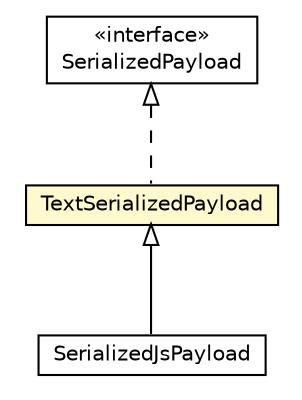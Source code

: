 #!/usr/local/bin/dot
#
# Class diagram 
# Generated by UMLGraph version R5_6-24-gf6e263 (http://www.umlgraph.org/)
#

digraph G {
	edge [fontname="Helvetica",fontsize=10,labelfontname="Helvetica",labelfontsize=10];
	node [fontname="Helvetica",fontsize=10,shape=plaintext];
	nodesep=0.25;
	ranksep=0.5;
	// io.reinert.requestor.core.payload.TextSerializedPayload
	c84287 [label=<<table title="io.reinert.requestor.core.payload.TextSerializedPayload" border="0" cellborder="1" cellspacing="0" cellpadding="2" port="p" bgcolor="lemonChiffon" href="./TextSerializedPayload.html">
		<tr><td><table border="0" cellspacing="0" cellpadding="1">
<tr><td align="center" balign="center"> TextSerializedPayload </td></tr>
		</table></td></tr>
		</table>>, URL="./TextSerializedPayload.html", fontname="Helvetica", fontcolor="black", fontsize=10.0];
	// io.reinert.requestor.core.payload.SerializedPayload
	c84288 [label=<<table title="io.reinert.requestor.core.payload.SerializedPayload" border="0" cellborder="1" cellspacing="0" cellpadding="2" port="p" href="./SerializedPayload.html">
		<tr><td><table border="0" cellspacing="0" cellpadding="1">
<tr><td align="center" balign="center"> &#171;interface&#187; </td></tr>
<tr><td align="center" balign="center"> SerializedPayload </td></tr>
		</table></td></tr>
		</table>>, URL="./SerializedPayload.html", fontname="Helvetica", fontcolor="black", fontsize=10.0];
	// io.reinert.requestor.gwt.payload.SerializedJsPayload
	c84360 [label=<<table title="io.reinert.requestor.gwt.payload.SerializedJsPayload" border="0" cellborder="1" cellspacing="0" cellpadding="2" port="p" href="../../gwt/payload/SerializedJsPayload.html">
		<tr><td><table border="0" cellspacing="0" cellpadding="1">
<tr><td align="center" balign="center"> SerializedJsPayload </td></tr>
		</table></td></tr>
		</table>>, URL="../../gwt/payload/SerializedJsPayload.html", fontname="Helvetica", fontcolor="black", fontsize=10.0];
	//io.reinert.requestor.core.payload.TextSerializedPayload implements io.reinert.requestor.core.payload.SerializedPayload
	c84288:p -> c84287:p [dir=back,arrowtail=empty,style=dashed];
	//io.reinert.requestor.gwt.payload.SerializedJsPayload extends io.reinert.requestor.core.payload.TextSerializedPayload
	c84287:p -> c84360:p [dir=back,arrowtail=empty];
}

